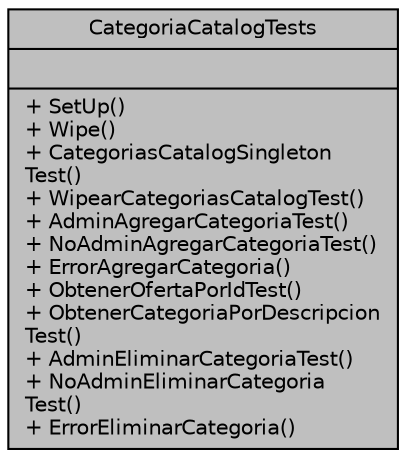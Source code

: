 digraph "CategoriaCatalogTests"
{
 // INTERACTIVE_SVG=YES
 // LATEX_PDF_SIZE
  edge [fontname="Helvetica",fontsize="10",labelfontname="Helvetica",labelfontsize="10"];
  node [fontname="Helvetica",fontsize="10",shape=record];
  Node1 [label="{CategoriaCatalogTests\n||+ SetUp()\l+ Wipe()\l+ CategoriasCatalogSingleton\lTest()\l+ WipearCategoriasCatalogTest()\l+ AdminAgregarCategoriaTest()\l+ NoAdminAgregarCategoriaTest()\l+ ErrorAgregarCategoria()\l+ ObtenerOfertaPorIdTest()\l+ ObtenerCategoriaPorDescripcion\lTest()\l+ AdminEliminarCategoriaTest()\l+ NoAdminEliminarCategoria\lTest()\l+ ErrorEliminarCategoria()\l}",height=0.2,width=0.4,color="black", fillcolor="grey75", style="filled", fontcolor="black",tooltip="Tests de la clase CategoriaCatalog"];
}
